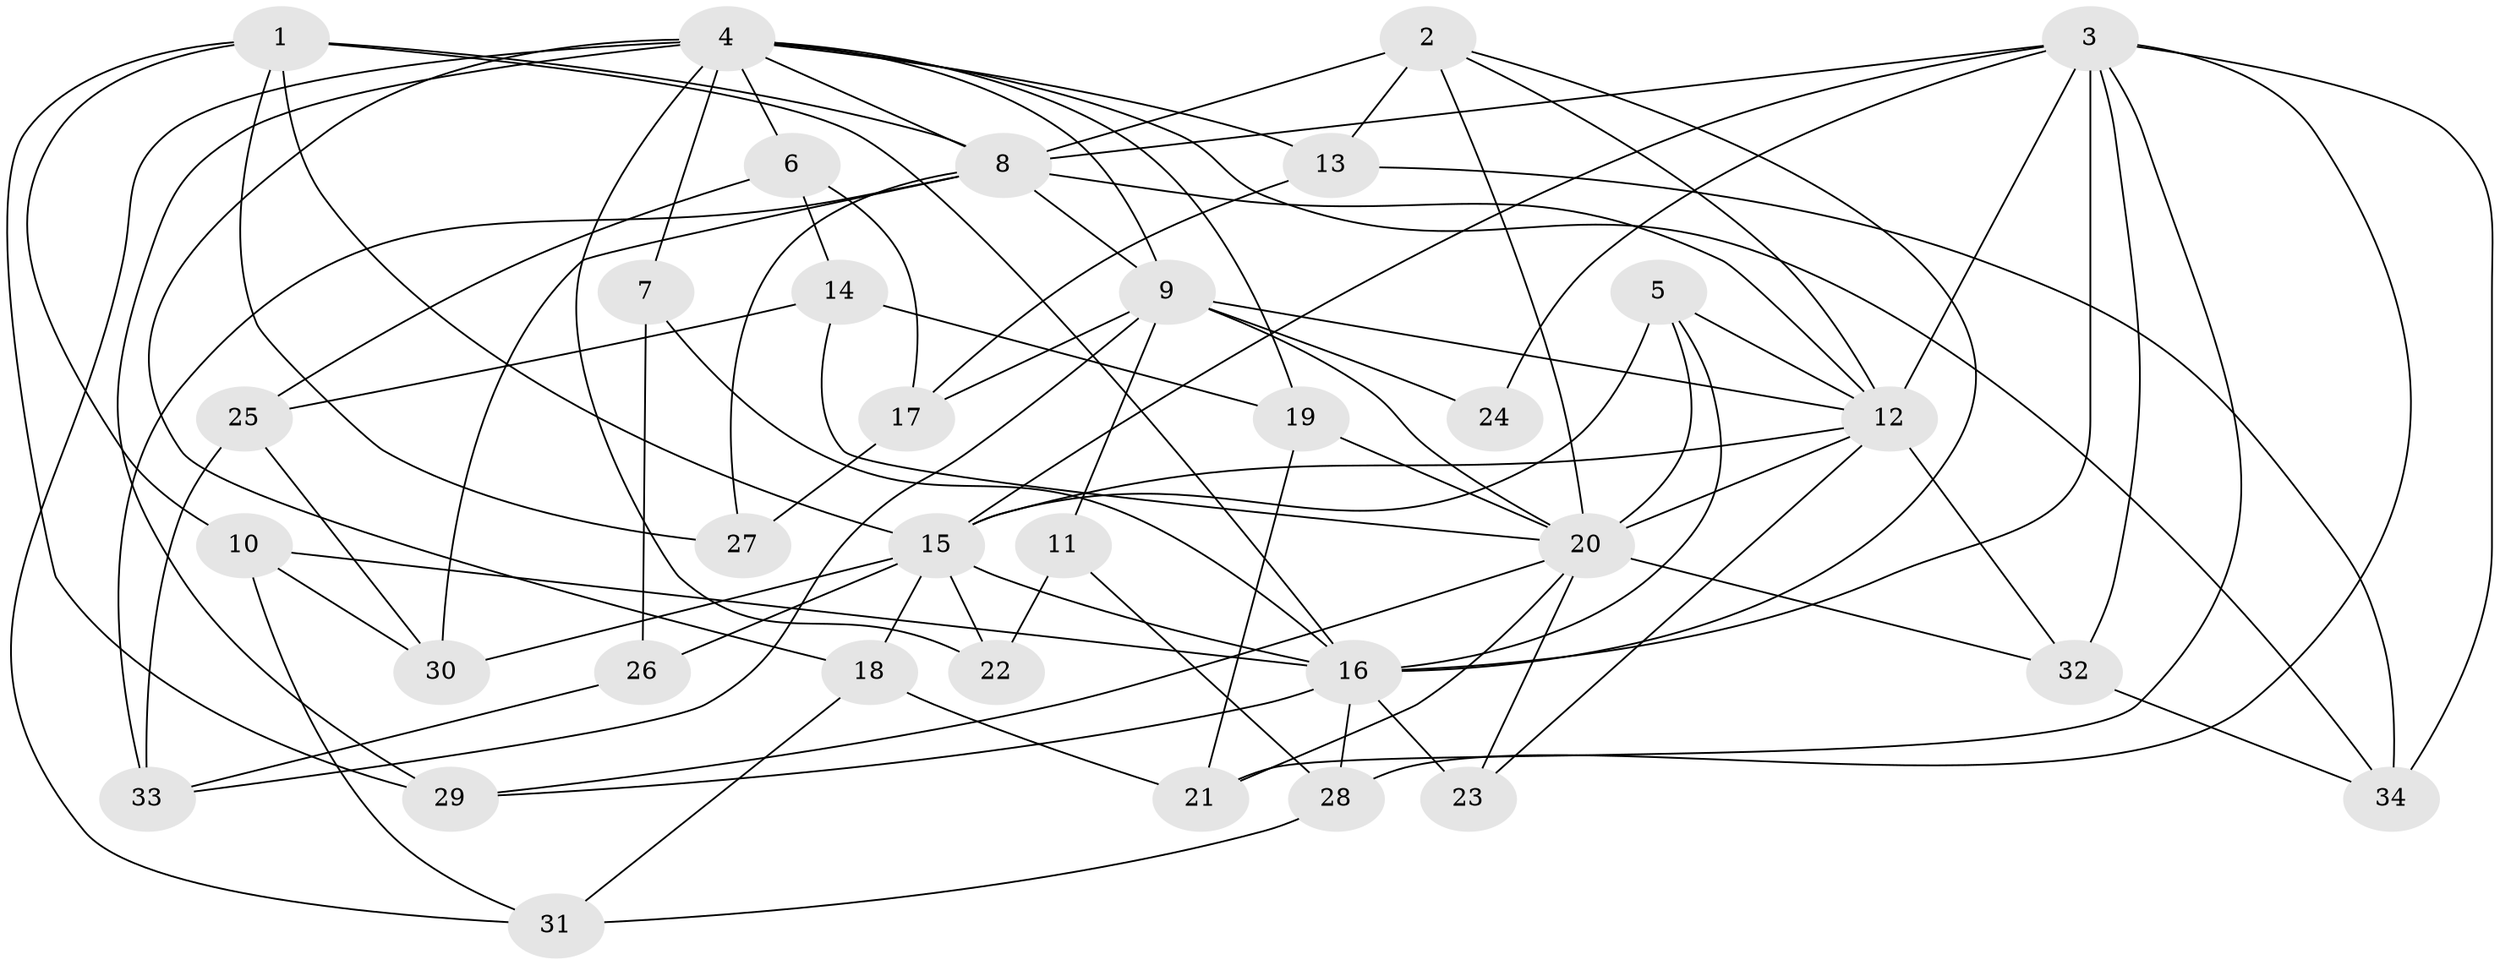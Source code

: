 // original degree distribution, {4: 1.0}
// Generated by graph-tools (version 1.1) at 2025/38/03/09/25 02:38:12]
// undirected, 34 vertices, 87 edges
graph export_dot {
graph [start="1"]
  node [color=gray90,style=filled];
  1;
  2;
  3;
  4;
  5;
  6;
  7;
  8;
  9;
  10;
  11;
  12;
  13;
  14;
  15;
  16;
  17;
  18;
  19;
  20;
  21;
  22;
  23;
  24;
  25;
  26;
  27;
  28;
  29;
  30;
  31;
  32;
  33;
  34;
  1 -- 8 [weight=2.0];
  1 -- 10 [weight=1.0];
  1 -- 15 [weight=2.0];
  1 -- 16 [weight=1.0];
  1 -- 27 [weight=1.0];
  1 -- 29 [weight=1.0];
  2 -- 8 [weight=1.0];
  2 -- 12 [weight=1.0];
  2 -- 13 [weight=1.0];
  2 -- 16 [weight=1.0];
  2 -- 20 [weight=2.0];
  3 -- 8 [weight=1.0];
  3 -- 12 [weight=1.0];
  3 -- 15 [weight=1.0];
  3 -- 16 [weight=2.0];
  3 -- 21 [weight=1.0];
  3 -- 24 [weight=1.0];
  3 -- 28 [weight=1.0];
  3 -- 32 [weight=1.0];
  3 -- 34 [weight=1.0];
  4 -- 6 [weight=1.0];
  4 -- 7 [weight=2.0];
  4 -- 8 [weight=1.0];
  4 -- 9 [weight=1.0];
  4 -- 13 [weight=1.0];
  4 -- 18 [weight=1.0];
  4 -- 19 [weight=1.0];
  4 -- 22 [weight=1.0];
  4 -- 29 [weight=1.0];
  4 -- 31 [weight=1.0];
  4 -- 34 [weight=1.0];
  5 -- 12 [weight=1.0];
  5 -- 15 [weight=1.0];
  5 -- 16 [weight=1.0];
  5 -- 20 [weight=1.0];
  6 -- 14 [weight=1.0];
  6 -- 17 [weight=1.0];
  6 -- 25 [weight=1.0];
  7 -- 16 [weight=1.0];
  7 -- 26 [weight=1.0];
  8 -- 9 [weight=2.0];
  8 -- 12 [weight=1.0];
  8 -- 27 [weight=2.0];
  8 -- 30 [weight=1.0];
  8 -- 33 [weight=1.0];
  9 -- 11 [weight=2.0];
  9 -- 12 [weight=1.0];
  9 -- 17 [weight=1.0];
  9 -- 20 [weight=1.0];
  9 -- 24 [weight=3.0];
  9 -- 33 [weight=1.0];
  10 -- 16 [weight=1.0];
  10 -- 30 [weight=1.0];
  10 -- 31 [weight=1.0];
  11 -- 22 [weight=1.0];
  11 -- 28 [weight=1.0];
  12 -- 15 [weight=1.0];
  12 -- 20 [weight=2.0];
  12 -- 23 [weight=1.0];
  12 -- 32 [weight=1.0];
  13 -- 17 [weight=1.0];
  13 -- 34 [weight=1.0];
  14 -- 19 [weight=1.0];
  14 -- 20 [weight=1.0];
  14 -- 25 [weight=1.0];
  15 -- 16 [weight=1.0];
  15 -- 18 [weight=1.0];
  15 -- 22 [weight=2.0];
  15 -- 26 [weight=2.0];
  15 -- 30 [weight=1.0];
  16 -- 23 [weight=2.0];
  16 -- 28 [weight=1.0];
  16 -- 29 [weight=1.0];
  17 -- 27 [weight=1.0];
  18 -- 21 [weight=1.0];
  18 -- 31 [weight=1.0];
  19 -- 20 [weight=1.0];
  19 -- 21 [weight=1.0];
  20 -- 21 [weight=1.0];
  20 -- 23 [weight=1.0];
  20 -- 29 [weight=1.0];
  20 -- 32 [weight=1.0];
  25 -- 30 [weight=1.0];
  25 -- 33 [weight=1.0];
  26 -- 33 [weight=1.0];
  28 -- 31 [weight=1.0];
  32 -- 34 [weight=1.0];
}
